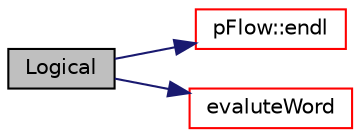 digraph "Logical"
{
 // LATEX_PDF_SIZE
  edge [fontname="Helvetica",fontsize="10",labelfontname="Helvetica",labelfontsize="10"];
  node [fontname="Helvetica",fontsize="10",shape=record];
  rankdir="LR";
  Node1 [label="Logical",height=0.2,width=0.4,color="black", fillcolor="grey75", style="filled", fontcolor="black",tooltip="Construct from word."];
  Node1 -> Node2 [color="midnightblue",fontsize="10",style="solid",fontname="Helvetica"];
  Node2 [label="pFlow::endl",height=0.2,width=0.4,color="red", fillcolor="white", style="filled",URL="$namespacepFlow.html#aba8f0c455a3fdb4b05ad33a25b13b189",tooltip="Add newline and flush stream."];
  Node1 -> Node4 [color="midnightblue",fontsize="10",style="solid",fontname="Helvetica"];
  Node4 [label="evaluteWord",height=0.2,width=0.4,color="red", fillcolor="white", style="filled",URL="$classpFlow_1_1Logical.html#a511f818d2eebfd7be4cac008de48bc8c",tooltip=" "];
}
